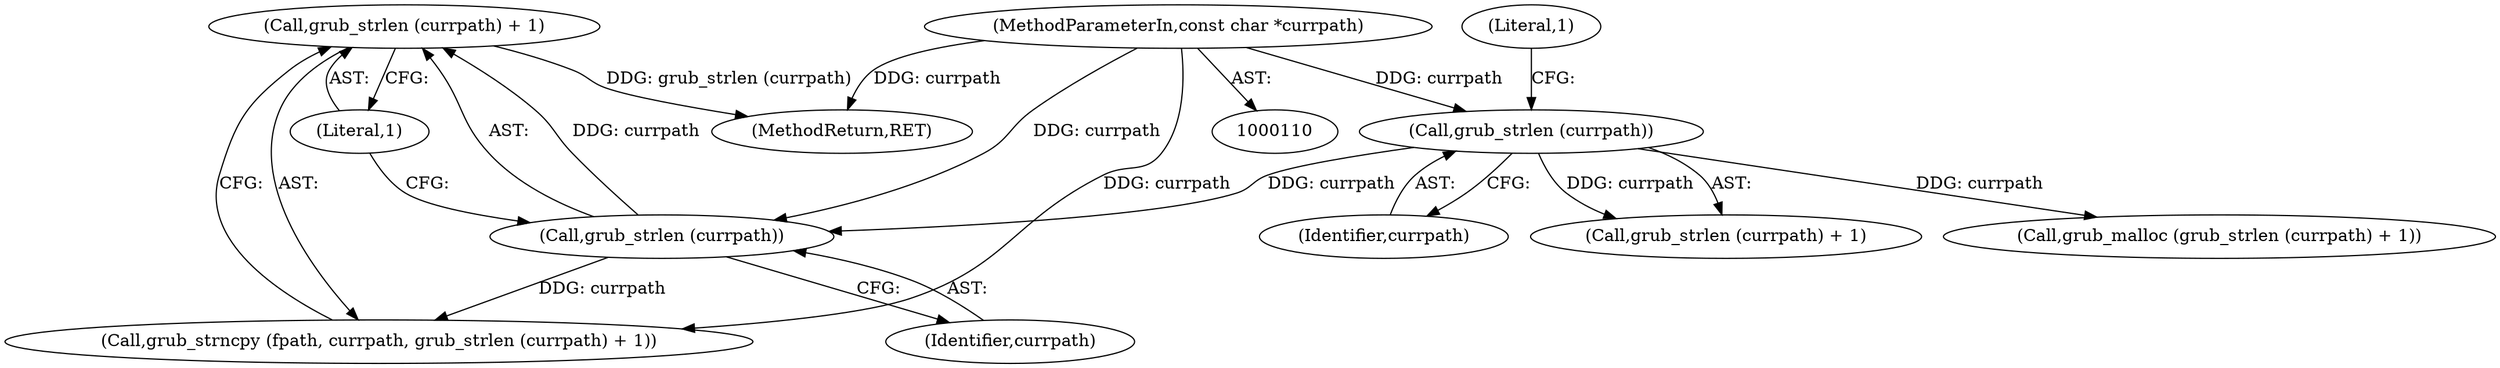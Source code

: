 digraph "0_radare2_65000a7fd9eea62359e6d6714f17b94a99a82edd_2@API" {
"1000149" [label="(Call,grub_strlen (currpath) + 1)"];
"1000150" [label="(Call,grub_strlen (currpath))"];
"1000121" [label="(Call,grub_strlen (currpath))"];
"1000111" [label="(MethodParameterIn,const char *currpath)"];
"1000367" [label="(MethodReturn,RET)"];
"1000151" [label="(Identifier,currpath)"];
"1000150" [label="(Call,grub_strlen (currpath))"];
"1000122" [label="(Identifier,currpath)"];
"1000121" [label="(Call,grub_strlen (currpath))"];
"1000123" [label="(Literal,1)"];
"1000149" [label="(Call,grub_strlen (currpath) + 1)"];
"1000120" [label="(Call,grub_strlen (currpath) + 1)"];
"1000146" [label="(Call,grub_strncpy (fpath, currpath, grub_strlen (currpath) + 1))"];
"1000119" [label="(Call,grub_malloc (grub_strlen (currpath) + 1))"];
"1000111" [label="(MethodParameterIn,const char *currpath)"];
"1000152" [label="(Literal,1)"];
"1000149" -> "1000146"  [label="AST: "];
"1000149" -> "1000152"  [label="CFG: "];
"1000150" -> "1000149"  [label="AST: "];
"1000152" -> "1000149"  [label="AST: "];
"1000146" -> "1000149"  [label="CFG: "];
"1000149" -> "1000367"  [label="DDG: grub_strlen (currpath)"];
"1000150" -> "1000149"  [label="DDG: currpath"];
"1000150" -> "1000151"  [label="CFG: "];
"1000151" -> "1000150"  [label="AST: "];
"1000152" -> "1000150"  [label="CFG: "];
"1000150" -> "1000146"  [label="DDG: currpath"];
"1000121" -> "1000150"  [label="DDG: currpath"];
"1000111" -> "1000150"  [label="DDG: currpath"];
"1000121" -> "1000120"  [label="AST: "];
"1000121" -> "1000122"  [label="CFG: "];
"1000122" -> "1000121"  [label="AST: "];
"1000123" -> "1000121"  [label="CFG: "];
"1000121" -> "1000119"  [label="DDG: currpath"];
"1000121" -> "1000120"  [label="DDG: currpath"];
"1000111" -> "1000121"  [label="DDG: currpath"];
"1000111" -> "1000110"  [label="AST: "];
"1000111" -> "1000367"  [label="DDG: currpath"];
"1000111" -> "1000146"  [label="DDG: currpath"];
}
